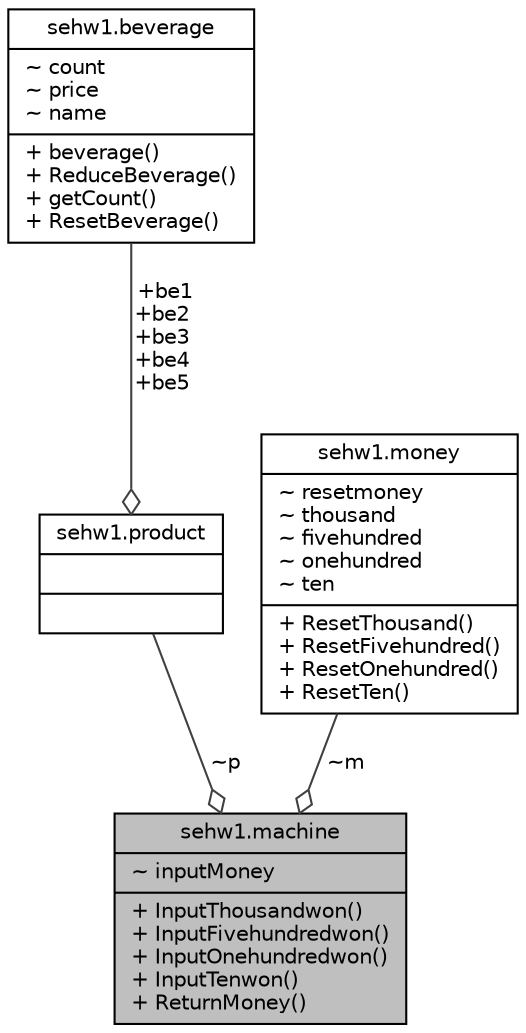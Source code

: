 digraph "sehw1.machine"
{
  edge [fontname="Helvetica",fontsize="10",labelfontname="Helvetica",labelfontsize="10"];
  node [fontname="Helvetica",fontsize="10",shape=record];
  Node1 [label="{sehw1.machine\n|~ inputMoney\l|+ InputThousandwon()\l+ InputFivehundredwon()\l+ InputOnehundredwon()\l+ InputTenwon()\l+ ReturnMoney()\l}",height=0.2,width=0.4,color="black", fillcolor="grey75", style="filled", fontcolor="black"];
  Node2 -> Node1 [color="grey25",fontsize="10",style="solid",label=" ~p" ,arrowhead="odiamond",fontname="Helvetica"];
  Node2 [label="{sehw1.product\n||}",height=0.2,width=0.4,color="black", fillcolor="white", style="filled",URL="$classsehw1_1_1product.html"];
  Node3 -> Node2 [color="grey25",fontsize="10",style="solid",label=" +be1\n+be2\n+be3\n+be4\n+be5" ,arrowhead="odiamond",fontname="Helvetica"];
  Node3 [label="{sehw1.beverage\n|~ count\l~ price\l~ name\l|+ beverage()\l+ ReduceBeverage()\l+ getCount()\l+ ResetBeverage()\l}",height=0.2,width=0.4,color="black", fillcolor="white", style="filled",URL="$classsehw1_1_1beverage.html"];
  Node4 -> Node1 [color="grey25",fontsize="10",style="solid",label=" ~m" ,arrowhead="odiamond",fontname="Helvetica"];
  Node4 [label="{sehw1.money\n|~ resetmoney\l~ thousand\l~ fivehundred\l~ onehundred\l~ ten\l|+ ResetThousand()\l+ ResetFivehundred()\l+ ResetOnehundred()\l+ ResetTen()\l}",height=0.2,width=0.4,color="black", fillcolor="white", style="filled",URL="$classsehw1_1_1money.html"];
}

